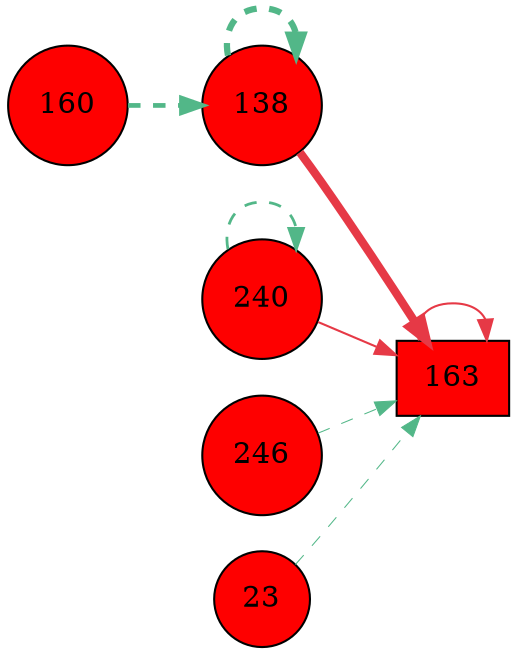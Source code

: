 digraph G{
rankdir=LR;
160 [style=filled, shape=circle, fillcolor="#fe0000", label="160"];
163 [style=filled, shape=box, fillcolor="#fe0000", label="163"];
138 [style=filled, shape=circle, fillcolor="#fe0000", label="138"];
240 [style=filled, shape=circle, fillcolor="#fe0000", label="240"];
246 [style=filled, shape=circle, fillcolor="#fe0000", label="246"];
23 [style=filled, shape=circle, fillcolor="#fe0000", label="23"];
138 -> 163 [color="#e63946",penwidth=4.00];
163 -> 163 [color="#e63946",penwidth=1.00];
240 -> 163 [color="#e63946",penwidth=1.00];
240 -> 240 [color="#52b788",style=dashed,penwidth=1.33];
138 -> 138 [color="#52b788",style=dashed,penwidth=3.00];
160 -> 138 [color="#52b788",style=dashed,penwidth=2.27];
246 -> 163 [color="#52b788",style=dashed,penwidth=0.50];
23 -> 163 [color="#52b788",style=dashed,penwidth=0.50];
}